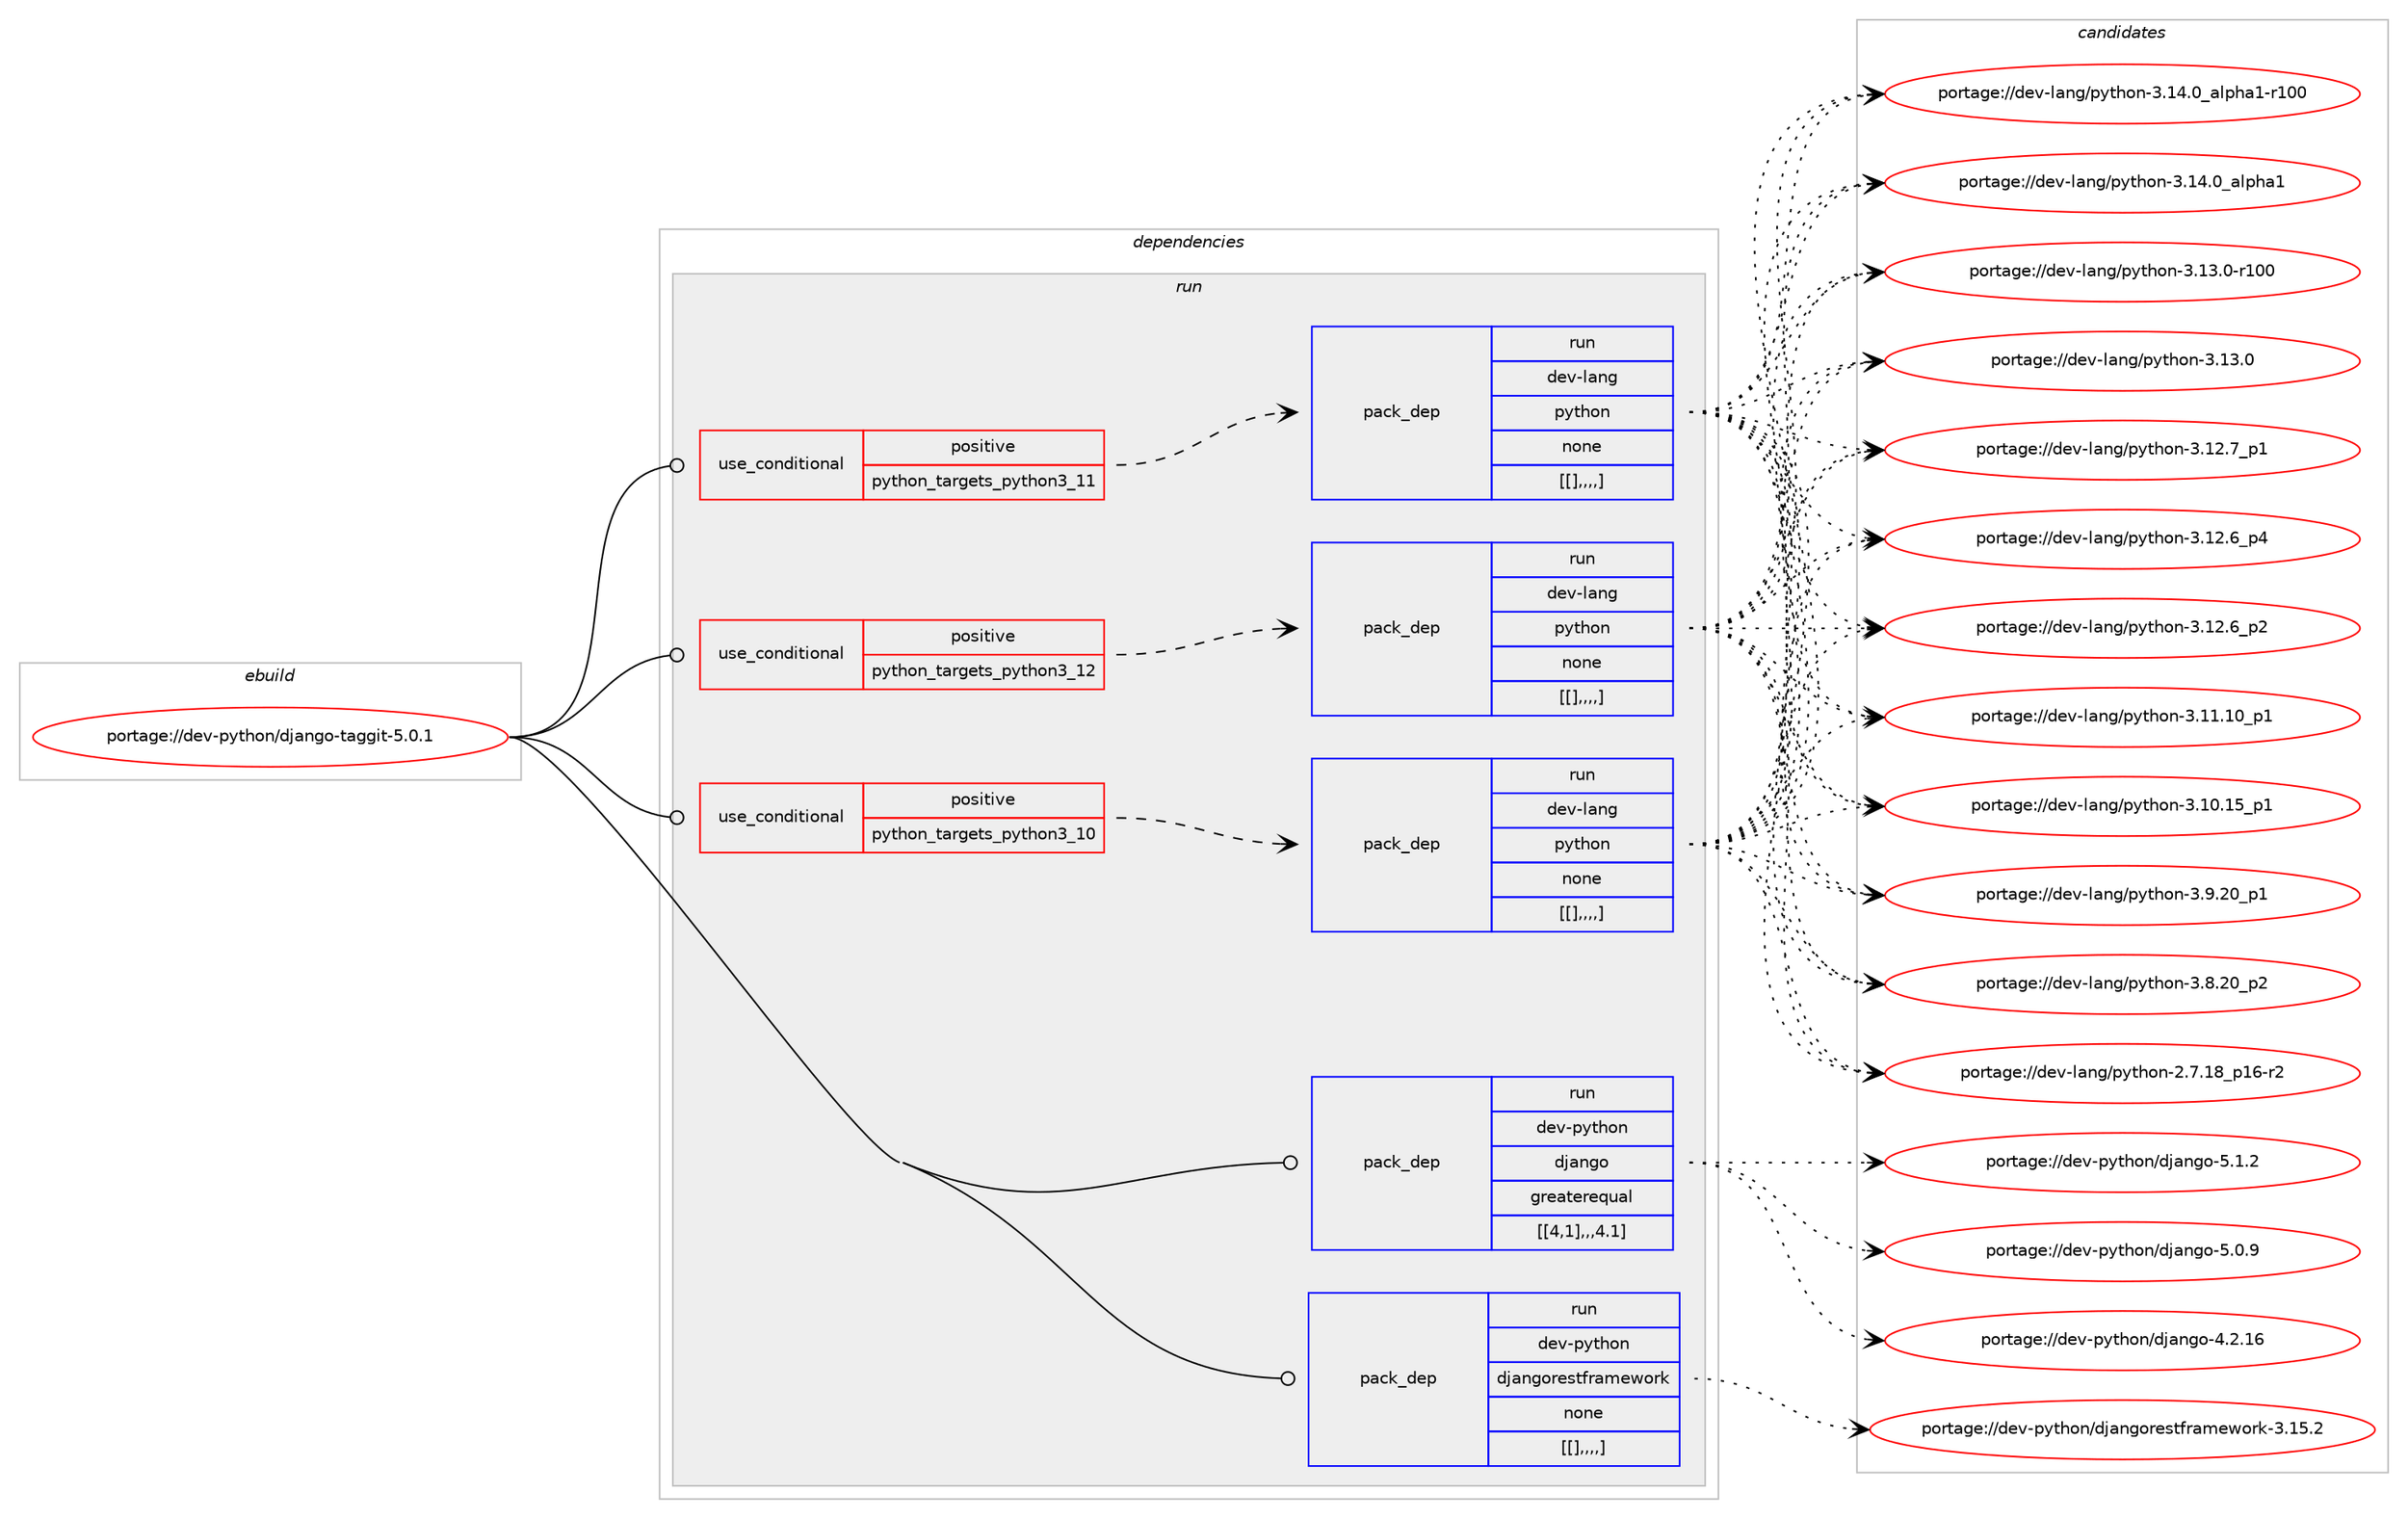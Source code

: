 digraph prolog {

# *************
# Graph options
# *************

newrank=true;
concentrate=true;
compound=true;
graph [rankdir=LR,fontname=Helvetica,fontsize=10,ranksep=1.5];#, ranksep=2.5, nodesep=0.2];
edge  [arrowhead=vee];
node  [fontname=Helvetica,fontsize=10];

# **********
# The ebuild
# **********

subgraph cluster_leftcol {
color=gray;
label=<<i>ebuild</i>>;
id [label="portage://dev-python/django-taggit-5.0.1", color=red, width=4, href="../dev-python/django-taggit-5.0.1.svg"];
}

# ****************
# The dependencies
# ****************

subgraph cluster_midcol {
color=gray;
label=<<i>dependencies</i>>;
subgraph cluster_compile {
fillcolor="#eeeeee";
style=filled;
label=<<i>compile</i>>;
}
subgraph cluster_compileandrun {
fillcolor="#eeeeee";
style=filled;
label=<<i>compile and run</i>>;
}
subgraph cluster_run {
fillcolor="#eeeeee";
style=filled;
label=<<i>run</i>>;
subgraph cond34598 {
dependency151016 [label=<<TABLE BORDER="0" CELLBORDER="1" CELLSPACING="0" CELLPADDING="4"><TR><TD ROWSPAN="3" CELLPADDING="10">use_conditional</TD></TR><TR><TD>positive</TD></TR><TR><TD>python_targets_python3_10</TD></TR></TABLE>>, shape=none, color=red];
subgraph pack115104 {
dependency151036 [label=<<TABLE BORDER="0" CELLBORDER="1" CELLSPACING="0" CELLPADDING="4" WIDTH="220"><TR><TD ROWSPAN="6" CELLPADDING="30">pack_dep</TD></TR><TR><TD WIDTH="110">run</TD></TR><TR><TD>dev-lang</TD></TR><TR><TD>python</TD></TR><TR><TD>none</TD></TR><TR><TD>[[],,,,]</TD></TR></TABLE>>, shape=none, color=blue];
}
dependency151016:e -> dependency151036:w [weight=20,style="dashed",arrowhead="vee"];
}
id:e -> dependency151016:w [weight=20,style="solid",arrowhead="odot"];
subgraph cond34623 {
dependency151047 [label=<<TABLE BORDER="0" CELLBORDER="1" CELLSPACING="0" CELLPADDING="4"><TR><TD ROWSPAN="3" CELLPADDING="10">use_conditional</TD></TR><TR><TD>positive</TD></TR><TR><TD>python_targets_python3_11</TD></TR></TABLE>>, shape=none, color=red];
subgraph pack115141 {
dependency151160 [label=<<TABLE BORDER="0" CELLBORDER="1" CELLSPACING="0" CELLPADDING="4" WIDTH="220"><TR><TD ROWSPAN="6" CELLPADDING="30">pack_dep</TD></TR><TR><TD WIDTH="110">run</TD></TR><TR><TD>dev-lang</TD></TR><TR><TD>python</TD></TR><TR><TD>none</TD></TR><TR><TD>[[],,,,]</TD></TR></TABLE>>, shape=none, color=blue];
}
dependency151047:e -> dependency151160:w [weight=20,style="dashed",arrowhead="vee"];
}
id:e -> dependency151047:w [weight=20,style="solid",arrowhead="odot"];
subgraph cond34678 {
dependency151182 [label=<<TABLE BORDER="0" CELLBORDER="1" CELLSPACING="0" CELLPADDING="4"><TR><TD ROWSPAN="3" CELLPADDING="10">use_conditional</TD></TR><TR><TD>positive</TD></TR><TR><TD>python_targets_python3_12</TD></TR></TABLE>>, shape=none, color=red];
subgraph pack115193 {
dependency151220 [label=<<TABLE BORDER="0" CELLBORDER="1" CELLSPACING="0" CELLPADDING="4" WIDTH="220"><TR><TD ROWSPAN="6" CELLPADDING="30">pack_dep</TD></TR><TR><TD WIDTH="110">run</TD></TR><TR><TD>dev-lang</TD></TR><TR><TD>python</TD></TR><TR><TD>none</TD></TR><TR><TD>[[],,,,]</TD></TR></TABLE>>, shape=none, color=blue];
}
dependency151182:e -> dependency151220:w [weight=20,style="dashed",arrowhead="vee"];
}
id:e -> dependency151182:w [weight=20,style="solid",arrowhead="odot"];
subgraph pack115216 {
dependency151231 [label=<<TABLE BORDER="0" CELLBORDER="1" CELLSPACING="0" CELLPADDING="4" WIDTH="220"><TR><TD ROWSPAN="6" CELLPADDING="30">pack_dep</TD></TR><TR><TD WIDTH="110">run</TD></TR><TR><TD>dev-python</TD></TR><TR><TD>django</TD></TR><TR><TD>greaterequal</TD></TR><TR><TD>[[4,1],,,4.1]</TD></TR></TABLE>>, shape=none, color=blue];
}
id:e -> dependency151231:w [weight=20,style="solid",arrowhead="odot"];
subgraph pack115245 {
dependency151274 [label=<<TABLE BORDER="0" CELLBORDER="1" CELLSPACING="0" CELLPADDING="4" WIDTH="220"><TR><TD ROWSPAN="6" CELLPADDING="30">pack_dep</TD></TR><TR><TD WIDTH="110">run</TD></TR><TR><TD>dev-python</TD></TR><TR><TD>djangorestframework</TD></TR><TR><TD>none</TD></TR><TR><TD>[[],,,,]</TD></TR></TABLE>>, shape=none, color=blue];
}
id:e -> dependency151274:w [weight=20,style="solid",arrowhead="odot"];
}
}

# **************
# The candidates
# **************

subgraph cluster_choices {
rank=same;
color=gray;
label=<<i>candidates</i>>;

subgraph choice115049 {
color=black;
nodesep=1;
choice100101118451089711010347112121116104111110455146495246489597108112104974945114494848 [label="portage://dev-lang/python-3.14.0_alpha1-r100", color=red, width=4,href="../dev-lang/python-3.14.0_alpha1-r100.svg"];
choice1001011184510897110103471121211161041111104551464952464895971081121049749 [label="portage://dev-lang/python-3.14.0_alpha1", color=red, width=4,href="../dev-lang/python-3.14.0_alpha1.svg"];
choice1001011184510897110103471121211161041111104551464951464845114494848 [label="portage://dev-lang/python-3.13.0-r100", color=red, width=4,href="../dev-lang/python-3.13.0-r100.svg"];
choice10010111845108971101034711212111610411111045514649514648 [label="portage://dev-lang/python-3.13.0", color=red, width=4,href="../dev-lang/python-3.13.0.svg"];
choice100101118451089711010347112121116104111110455146495046559511249 [label="portage://dev-lang/python-3.12.7_p1", color=red, width=4,href="../dev-lang/python-3.12.7_p1.svg"];
choice100101118451089711010347112121116104111110455146495046549511252 [label="portage://dev-lang/python-3.12.6_p4", color=red, width=4,href="../dev-lang/python-3.12.6_p4.svg"];
choice100101118451089711010347112121116104111110455146495046549511250 [label="portage://dev-lang/python-3.12.6_p2", color=red, width=4,href="../dev-lang/python-3.12.6_p2.svg"];
choice10010111845108971101034711212111610411111045514649494649489511249 [label="portage://dev-lang/python-3.11.10_p1", color=red, width=4,href="../dev-lang/python-3.11.10_p1.svg"];
choice10010111845108971101034711212111610411111045514649484649539511249 [label="portage://dev-lang/python-3.10.15_p1", color=red, width=4,href="../dev-lang/python-3.10.15_p1.svg"];
choice100101118451089711010347112121116104111110455146574650489511249 [label="portage://dev-lang/python-3.9.20_p1", color=red, width=4,href="../dev-lang/python-3.9.20_p1.svg"];
choice100101118451089711010347112121116104111110455146564650489511250 [label="portage://dev-lang/python-3.8.20_p2", color=red, width=4,href="../dev-lang/python-3.8.20_p2.svg"];
choice100101118451089711010347112121116104111110455046554649569511249544511450 [label="portage://dev-lang/python-2.7.18_p16-r2", color=red, width=4,href="../dev-lang/python-2.7.18_p16-r2.svg"];
dependency151036:e -> choice100101118451089711010347112121116104111110455146495246489597108112104974945114494848:w [style=dotted,weight="100"];
dependency151036:e -> choice1001011184510897110103471121211161041111104551464952464895971081121049749:w [style=dotted,weight="100"];
dependency151036:e -> choice1001011184510897110103471121211161041111104551464951464845114494848:w [style=dotted,weight="100"];
dependency151036:e -> choice10010111845108971101034711212111610411111045514649514648:w [style=dotted,weight="100"];
dependency151036:e -> choice100101118451089711010347112121116104111110455146495046559511249:w [style=dotted,weight="100"];
dependency151036:e -> choice100101118451089711010347112121116104111110455146495046549511252:w [style=dotted,weight="100"];
dependency151036:e -> choice100101118451089711010347112121116104111110455146495046549511250:w [style=dotted,weight="100"];
dependency151036:e -> choice10010111845108971101034711212111610411111045514649494649489511249:w [style=dotted,weight="100"];
dependency151036:e -> choice10010111845108971101034711212111610411111045514649484649539511249:w [style=dotted,weight="100"];
dependency151036:e -> choice100101118451089711010347112121116104111110455146574650489511249:w [style=dotted,weight="100"];
dependency151036:e -> choice100101118451089711010347112121116104111110455146564650489511250:w [style=dotted,weight="100"];
dependency151036:e -> choice100101118451089711010347112121116104111110455046554649569511249544511450:w [style=dotted,weight="100"];
}
subgraph choice115058 {
color=black;
nodesep=1;
choice100101118451089711010347112121116104111110455146495246489597108112104974945114494848 [label="portage://dev-lang/python-3.14.0_alpha1-r100", color=red, width=4,href="../dev-lang/python-3.14.0_alpha1-r100.svg"];
choice1001011184510897110103471121211161041111104551464952464895971081121049749 [label="portage://dev-lang/python-3.14.0_alpha1", color=red, width=4,href="../dev-lang/python-3.14.0_alpha1.svg"];
choice1001011184510897110103471121211161041111104551464951464845114494848 [label="portage://dev-lang/python-3.13.0-r100", color=red, width=4,href="../dev-lang/python-3.13.0-r100.svg"];
choice10010111845108971101034711212111610411111045514649514648 [label="portage://dev-lang/python-3.13.0", color=red, width=4,href="../dev-lang/python-3.13.0.svg"];
choice100101118451089711010347112121116104111110455146495046559511249 [label="portage://dev-lang/python-3.12.7_p1", color=red, width=4,href="../dev-lang/python-3.12.7_p1.svg"];
choice100101118451089711010347112121116104111110455146495046549511252 [label="portage://dev-lang/python-3.12.6_p4", color=red, width=4,href="../dev-lang/python-3.12.6_p4.svg"];
choice100101118451089711010347112121116104111110455146495046549511250 [label="portage://dev-lang/python-3.12.6_p2", color=red, width=4,href="../dev-lang/python-3.12.6_p2.svg"];
choice10010111845108971101034711212111610411111045514649494649489511249 [label="portage://dev-lang/python-3.11.10_p1", color=red, width=4,href="../dev-lang/python-3.11.10_p1.svg"];
choice10010111845108971101034711212111610411111045514649484649539511249 [label="portage://dev-lang/python-3.10.15_p1", color=red, width=4,href="../dev-lang/python-3.10.15_p1.svg"];
choice100101118451089711010347112121116104111110455146574650489511249 [label="portage://dev-lang/python-3.9.20_p1", color=red, width=4,href="../dev-lang/python-3.9.20_p1.svg"];
choice100101118451089711010347112121116104111110455146564650489511250 [label="portage://dev-lang/python-3.8.20_p2", color=red, width=4,href="../dev-lang/python-3.8.20_p2.svg"];
choice100101118451089711010347112121116104111110455046554649569511249544511450 [label="portage://dev-lang/python-2.7.18_p16-r2", color=red, width=4,href="../dev-lang/python-2.7.18_p16-r2.svg"];
dependency151160:e -> choice100101118451089711010347112121116104111110455146495246489597108112104974945114494848:w [style=dotted,weight="100"];
dependency151160:e -> choice1001011184510897110103471121211161041111104551464952464895971081121049749:w [style=dotted,weight="100"];
dependency151160:e -> choice1001011184510897110103471121211161041111104551464951464845114494848:w [style=dotted,weight="100"];
dependency151160:e -> choice10010111845108971101034711212111610411111045514649514648:w [style=dotted,weight="100"];
dependency151160:e -> choice100101118451089711010347112121116104111110455146495046559511249:w [style=dotted,weight="100"];
dependency151160:e -> choice100101118451089711010347112121116104111110455146495046549511252:w [style=dotted,weight="100"];
dependency151160:e -> choice100101118451089711010347112121116104111110455146495046549511250:w [style=dotted,weight="100"];
dependency151160:e -> choice10010111845108971101034711212111610411111045514649494649489511249:w [style=dotted,weight="100"];
dependency151160:e -> choice10010111845108971101034711212111610411111045514649484649539511249:w [style=dotted,weight="100"];
dependency151160:e -> choice100101118451089711010347112121116104111110455146574650489511249:w [style=dotted,weight="100"];
dependency151160:e -> choice100101118451089711010347112121116104111110455146564650489511250:w [style=dotted,weight="100"];
dependency151160:e -> choice100101118451089711010347112121116104111110455046554649569511249544511450:w [style=dotted,weight="100"];
}
subgraph choice115087 {
color=black;
nodesep=1;
choice100101118451089711010347112121116104111110455146495246489597108112104974945114494848 [label="portage://dev-lang/python-3.14.0_alpha1-r100", color=red, width=4,href="../dev-lang/python-3.14.0_alpha1-r100.svg"];
choice1001011184510897110103471121211161041111104551464952464895971081121049749 [label="portage://dev-lang/python-3.14.0_alpha1", color=red, width=4,href="../dev-lang/python-3.14.0_alpha1.svg"];
choice1001011184510897110103471121211161041111104551464951464845114494848 [label="portage://dev-lang/python-3.13.0-r100", color=red, width=4,href="../dev-lang/python-3.13.0-r100.svg"];
choice10010111845108971101034711212111610411111045514649514648 [label="portage://dev-lang/python-3.13.0", color=red, width=4,href="../dev-lang/python-3.13.0.svg"];
choice100101118451089711010347112121116104111110455146495046559511249 [label="portage://dev-lang/python-3.12.7_p1", color=red, width=4,href="../dev-lang/python-3.12.7_p1.svg"];
choice100101118451089711010347112121116104111110455146495046549511252 [label="portage://dev-lang/python-3.12.6_p4", color=red, width=4,href="../dev-lang/python-3.12.6_p4.svg"];
choice100101118451089711010347112121116104111110455146495046549511250 [label="portage://dev-lang/python-3.12.6_p2", color=red, width=4,href="../dev-lang/python-3.12.6_p2.svg"];
choice10010111845108971101034711212111610411111045514649494649489511249 [label="portage://dev-lang/python-3.11.10_p1", color=red, width=4,href="../dev-lang/python-3.11.10_p1.svg"];
choice10010111845108971101034711212111610411111045514649484649539511249 [label="portage://dev-lang/python-3.10.15_p1", color=red, width=4,href="../dev-lang/python-3.10.15_p1.svg"];
choice100101118451089711010347112121116104111110455146574650489511249 [label="portage://dev-lang/python-3.9.20_p1", color=red, width=4,href="../dev-lang/python-3.9.20_p1.svg"];
choice100101118451089711010347112121116104111110455146564650489511250 [label="portage://dev-lang/python-3.8.20_p2", color=red, width=4,href="../dev-lang/python-3.8.20_p2.svg"];
choice100101118451089711010347112121116104111110455046554649569511249544511450 [label="portage://dev-lang/python-2.7.18_p16-r2", color=red, width=4,href="../dev-lang/python-2.7.18_p16-r2.svg"];
dependency151220:e -> choice100101118451089711010347112121116104111110455146495246489597108112104974945114494848:w [style=dotted,weight="100"];
dependency151220:e -> choice1001011184510897110103471121211161041111104551464952464895971081121049749:w [style=dotted,weight="100"];
dependency151220:e -> choice1001011184510897110103471121211161041111104551464951464845114494848:w [style=dotted,weight="100"];
dependency151220:e -> choice10010111845108971101034711212111610411111045514649514648:w [style=dotted,weight="100"];
dependency151220:e -> choice100101118451089711010347112121116104111110455146495046559511249:w [style=dotted,weight="100"];
dependency151220:e -> choice100101118451089711010347112121116104111110455146495046549511252:w [style=dotted,weight="100"];
dependency151220:e -> choice100101118451089711010347112121116104111110455146495046549511250:w [style=dotted,weight="100"];
dependency151220:e -> choice10010111845108971101034711212111610411111045514649494649489511249:w [style=dotted,weight="100"];
dependency151220:e -> choice10010111845108971101034711212111610411111045514649484649539511249:w [style=dotted,weight="100"];
dependency151220:e -> choice100101118451089711010347112121116104111110455146574650489511249:w [style=dotted,weight="100"];
dependency151220:e -> choice100101118451089711010347112121116104111110455146564650489511250:w [style=dotted,weight="100"];
dependency151220:e -> choice100101118451089711010347112121116104111110455046554649569511249544511450:w [style=dotted,weight="100"];
}
subgraph choice115150 {
color=black;
nodesep=1;
choice100101118451121211161041111104710010697110103111455346494650 [label="portage://dev-python/django-5.1.2", color=red, width=4,href="../dev-python/django-5.1.2.svg"];
choice100101118451121211161041111104710010697110103111455346484657 [label="portage://dev-python/django-5.0.9", color=red, width=4,href="../dev-python/django-5.0.9.svg"];
choice10010111845112121116104111110471001069711010311145524650464954 [label="portage://dev-python/django-4.2.16", color=red, width=4,href="../dev-python/django-4.2.16.svg"];
dependency151231:e -> choice100101118451121211161041111104710010697110103111455346494650:w [style=dotted,weight="100"];
dependency151231:e -> choice100101118451121211161041111104710010697110103111455346484657:w [style=dotted,weight="100"];
dependency151231:e -> choice10010111845112121116104111110471001069711010311145524650464954:w [style=dotted,weight="100"];
}
subgraph choice115207 {
color=black;
nodesep=1;
choice1001011184511212111610411111047100106971101031111141011151161021149710910111911111410745514649534650 [label="portage://dev-python/djangorestframework-3.15.2", color=red, width=4,href="../dev-python/djangorestframework-3.15.2.svg"];
dependency151274:e -> choice1001011184511212111610411111047100106971101031111141011151161021149710910111911111410745514649534650:w [style=dotted,weight="100"];
}
}

}
